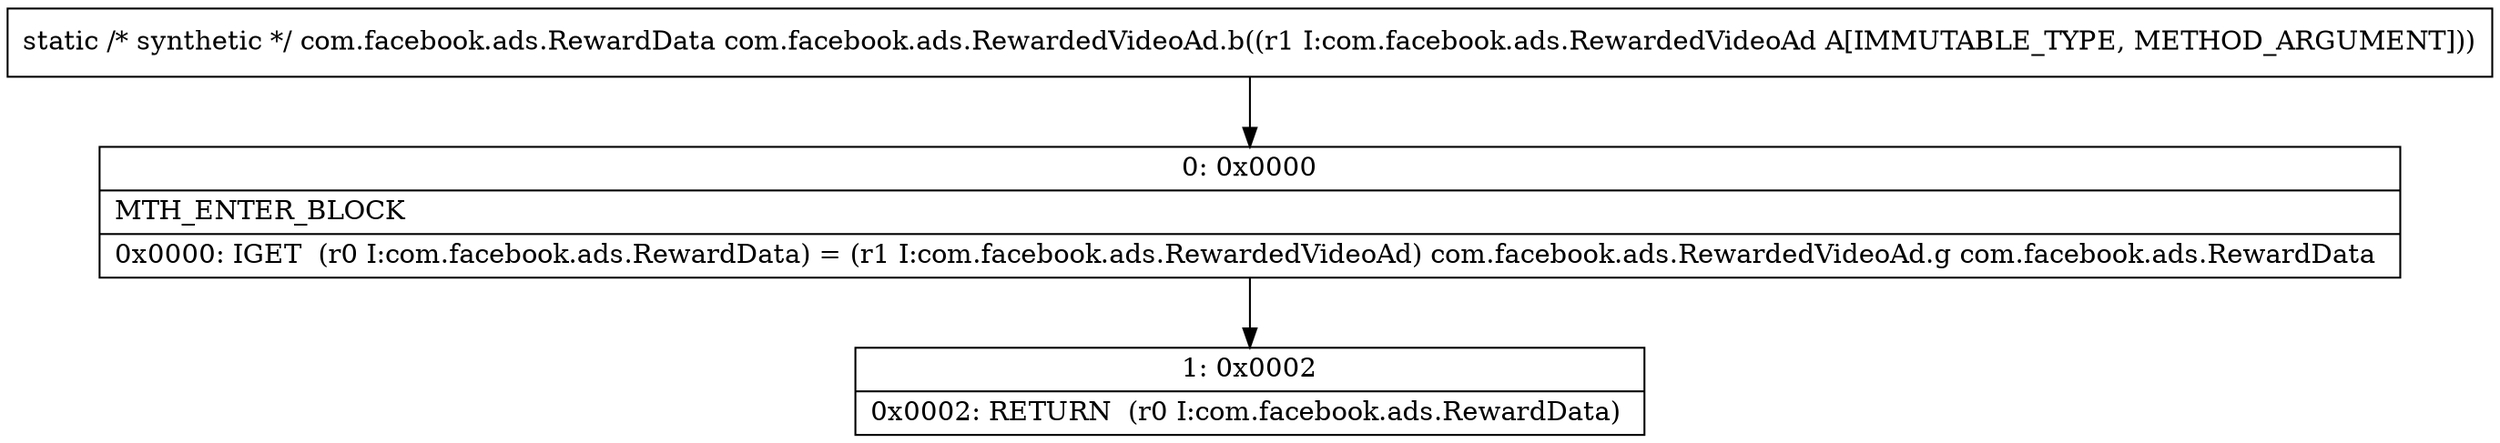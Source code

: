 digraph "CFG forcom.facebook.ads.RewardedVideoAd.b(Lcom\/facebook\/ads\/RewardedVideoAd;)Lcom\/facebook\/ads\/RewardData;" {
Node_0 [shape=record,label="{0\:\ 0x0000|MTH_ENTER_BLOCK\l|0x0000: IGET  (r0 I:com.facebook.ads.RewardData) = (r1 I:com.facebook.ads.RewardedVideoAd) com.facebook.ads.RewardedVideoAd.g com.facebook.ads.RewardData \l}"];
Node_1 [shape=record,label="{1\:\ 0x0002|0x0002: RETURN  (r0 I:com.facebook.ads.RewardData) \l}"];
MethodNode[shape=record,label="{static \/* synthetic *\/ com.facebook.ads.RewardData com.facebook.ads.RewardedVideoAd.b((r1 I:com.facebook.ads.RewardedVideoAd A[IMMUTABLE_TYPE, METHOD_ARGUMENT])) }"];
MethodNode -> Node_0;
Node_0 -> Node_1;
}

